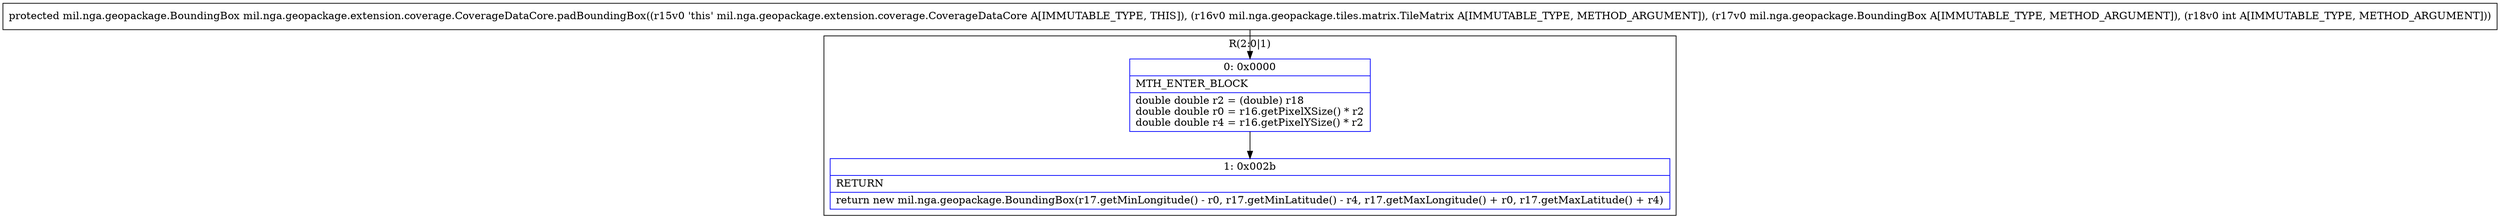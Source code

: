 digraph "CFG formil.nga.geopackage.extension.coverage.CoverageDataCore.padBoundingBox(Lmil\/nga\/geopackage\/tiles\/matrix\/TileMatrix;Lmil\/nga\/geopackage\/BoundingBox;I)Lmil\/nga\/geopackage\/BoundingBox;" {
subgraph cluster_Region_1215240895 {
label = "R(2:0|1)";
node [shape=record,color=blue];
Node_0 [shape=record,label="{0\:\ 0x0000|MTH_ENTER_BLOCK\l|double double r2 = (double) r18\ldouble double r0 = r16.getPixelXSize() * r2\ldouble double r4 = r16.getPixelYSize() * r2\l}"];
Node_1 [shape=record,label="{1\:\ 0x002b|RETURN\l|return new mil.nga.geopackage.BoundingBox(r17.getMinLongitude() \- r0, r17.getMinLatitude() \- r4, r17.getMaxLongitude() + r0, r17.getMaxLatitude() + r4)\l}"];
}
MethodNode[shape=record,label="{protected mil.nga.geopackage.BoundingBox mil.nga.geopackage.extension.coverage.CoverageDataCore.padBoundingBox((r15v0 'this' mil.nga.geopackage.extension.coverage.CoverageDataCore A[IMMUTABLE_TYPE, THIS]), (r16v0 mil.nga.geopackage.tiles.matrix.TileMatrix A[IMMUTABLE_TYPE, METHOD_ARGUMENT]), (r17v0 mil.nga.geopackage.BoundingBox A[IMMUTABLE_TYPE, METHOD_ARGUMENT]), (r18v0 int A[IMMUTABLE_TYPE, METHOD_ARGUMENT])) }"];
MethodNode -> Node_0;
Node_0 -> Node_1;
}

